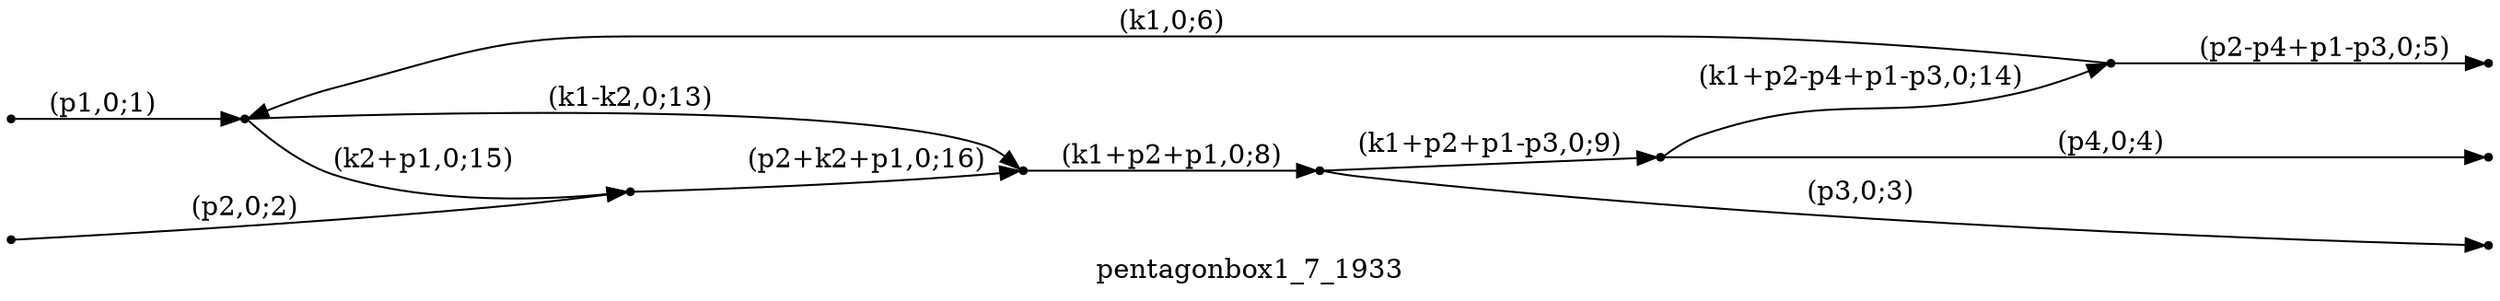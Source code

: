 digraph pentagonbox1_7_1933 {
  label="pentagonbox1_7_1933";
  rankdir="LR";
  subgraph edges {
    -1 -> 5 [label="(p1,0;1)"];
    -2 -> 6 [label="(p2,0;2)"];
    3 -> -3 [label="(p3,0;3)"];
    4 -> -4 [label="(p4,0;4)"];
    1 -> -5 [label="(p2-p4+p1-p3,0;5)"];
    1 -> 5 [label="(k1,0;6)"];
    2 -> 3 [label="(k1+p2+p1,0;8)"];
    3 -> 4 [label="(k1+p2+p1-p3,0;9)"];
    5 -> 2 [label="(k1-k2,0;13)"];
    4 -> 1 [label="(k1+p2-p4+p1-p3,0;14)"];
    5 -> 6 [label="(k2+p1,0;15)"];
    6 -> 2 [label="(p2+k2+p1,0;16)"];
  }
  subgraph incoming { rank="source"; -1; -2; }
  subgraph outgoing { rank="sink"; -3; -4; -5; }
-5 [shape=point];
-4 [shape=point];
-3 [shape=point];
-2 [shape=point];
-1 [shape=point];
1 [shape=point];
2 [shape=point];
3 [shape=point];
4 [shape=point];
5 [shape=point];
6 [shape=point];
}

